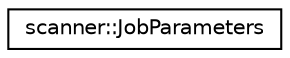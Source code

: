 digraph "Graphical Class Hierarchy"
{
  edge [fontname="Helvetica",fontsize="10",labelfontname="Helvetica",labelfontsize="10"];
  node [fontname="Helvetica",fontsize="10",shape=record];
  rankdir="LR";
  Node1 [label="scanner::JobParameters",height=0.2,width=0.4,color="black", fillcolor="white", style="filled",URL="$structscanner_1_1JobParameters.html"];
}
